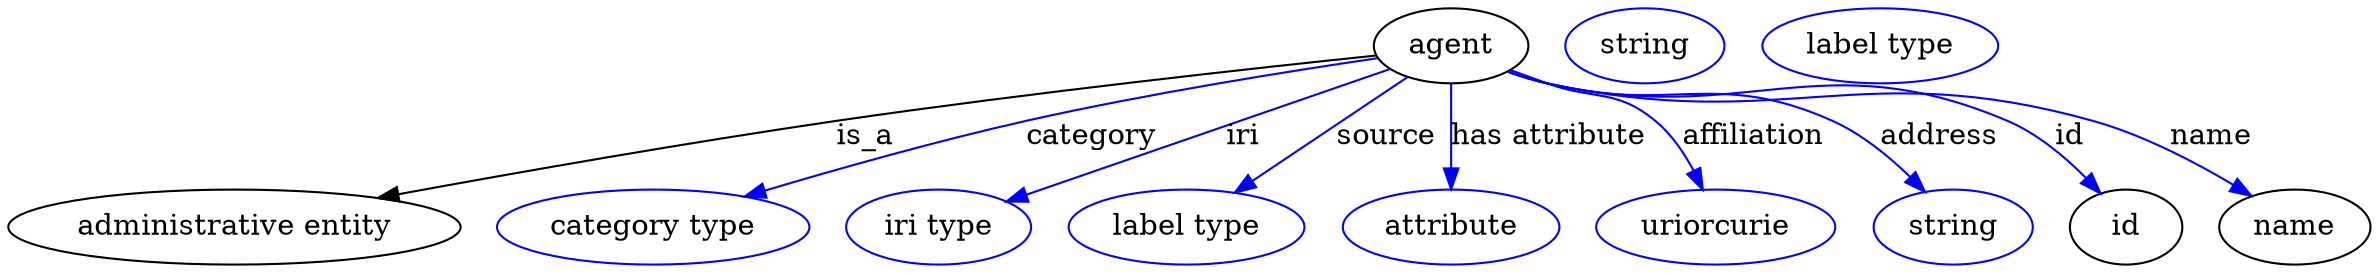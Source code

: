 digraph {
	graph [bb="0,0,941.39,123"];
	node [label="\N"];
	agent	 [height=0.5,
		label=agent,
		pos="560.84,105",
		width=0.83048];
	"administrative entity"	 [height=0.5,
		pos="83.843,18",
		width=2.329];
	agent -> "administrative entity"	 [label=is_a,
		lp="334.84,61.5",
		pos="e,141.36,31.214 531.56,101.12 486.71,95.038 398.36,82.565 323.84,69 265.35,58.352 199.3,44.155 151.32,33.444"];
	category	 [color=blue,
		height=0.5,
		label="category type",
		pos="243.84,18",
		width=1.6249];
	agent -> category	 [color=blue,
		label=category,
		lp="419.34,61.5",
		pos="e,281.28,31.832 532,99.695 498.88,93.377 443.04,82.026 395.84,69 360.29,59.187 320.81,45.867 291,35.301",
		style=solid];
	iri	 [color=blue,
		height=0.5,
		label="iri type",
		pos="356.84,18",
		width=1.011];
	agent -> iri	 [color=blue,
		label=iri,
		lp="478.34,61.5",
		pos="e,384.47,29.781 536.24,94.506 500.82,79.402 435.2,51.418 393.9,33.805",
		style=solid];
	source	 [color=blue,
		height=0.5,
		label="label type",
		pos="456.84,18",
		width=1.2638];
	agent -> source	 [color=blue,
		label=source,
		lp="533.84,61.5",
		pos="e,476.34,34.313 543.2,90.242 527.05,76.728 502.88,56.516 484.22,40.905",
		style=solid];
	"has attribute"	 [color=blue,
		height=0.5,
		label=attribute,
		pos="560.84,18",
		width=1.1193];
	agent -> "has attribute"	 [color=blue,
		label="has attribute",
		lp="594.34,61.5",
		pos="e,560.84,36.003 560.84,86.974 560.84,75.192 560.84,59.561 560.84,46.158",
		style=solid];
	affiliation	 [color=blue,
		height=0.5,
		label=uriorcurie,
		pos="664.84,18",
		width=1.2638];
	agent -> affiliation	 [color=blue,
		label=affiliation,
		lp="672.84,61.5",
		pos="e,656.4,35.75 584.54,93.743 603.64,84.546 627.94,72.513 631.84,69 639.44,62.161 646.02,53.188 651.25,44.679",
		style=solid];
	address	 [color=blue,
		height=0.5,
		label=string,
		pos="758.84,18",
		width=0.84854];
	agent -> address	 [color=blue,
		label=address,
		lp="746.34,61.5",
		pos="e,745.7,34.462 583.34,93.111 588.34,90.818 593.69,88.628 598.84,87 643.99,72.733 661.39,89.966 703.84,69 717.05,62.475 729.33,51.754 \
738.92,41.821",
		style=solid];
	id	 [height=0.5,
		pos="834.84,18",
		width=0.75];
	agent -> id	 [color=blue,
		label=id,
		lp="802.34,61.5",
		pos="e,820.18,33.804 583.27,92.854 588.27,90.577 593.64,88.458 598.84,87 672.85,66.252 699.71,98.119 770.84,69 786.44,62.615 801.32,51.197 \
812.81,40.781",
		style=solid];
	name	 [height=0.5,
		pos="910.84,18",
		width=0.84854];
	agent -> name	 [color=blue,
		label=name,
		lp="864.34,61.5",
		pos="e,890.22,31.684 583.24,92.775 588.25,90.503 593.63,88.406 598.84,87 690.57,62.27 720.54,95.255 811.84,69 836.59,61.883 862.39,48.365 \
881.44,37.033",
		style=solid];
	agent_id	 [color=blue,
		height=0.5,
		label=string,
		pos="638.84,105",
		width=0.84854];
	agent_name	 [color=blue,
		height=0.5,
		label="label type",
		pos="732.84,105",
		width=1.2638];
}
